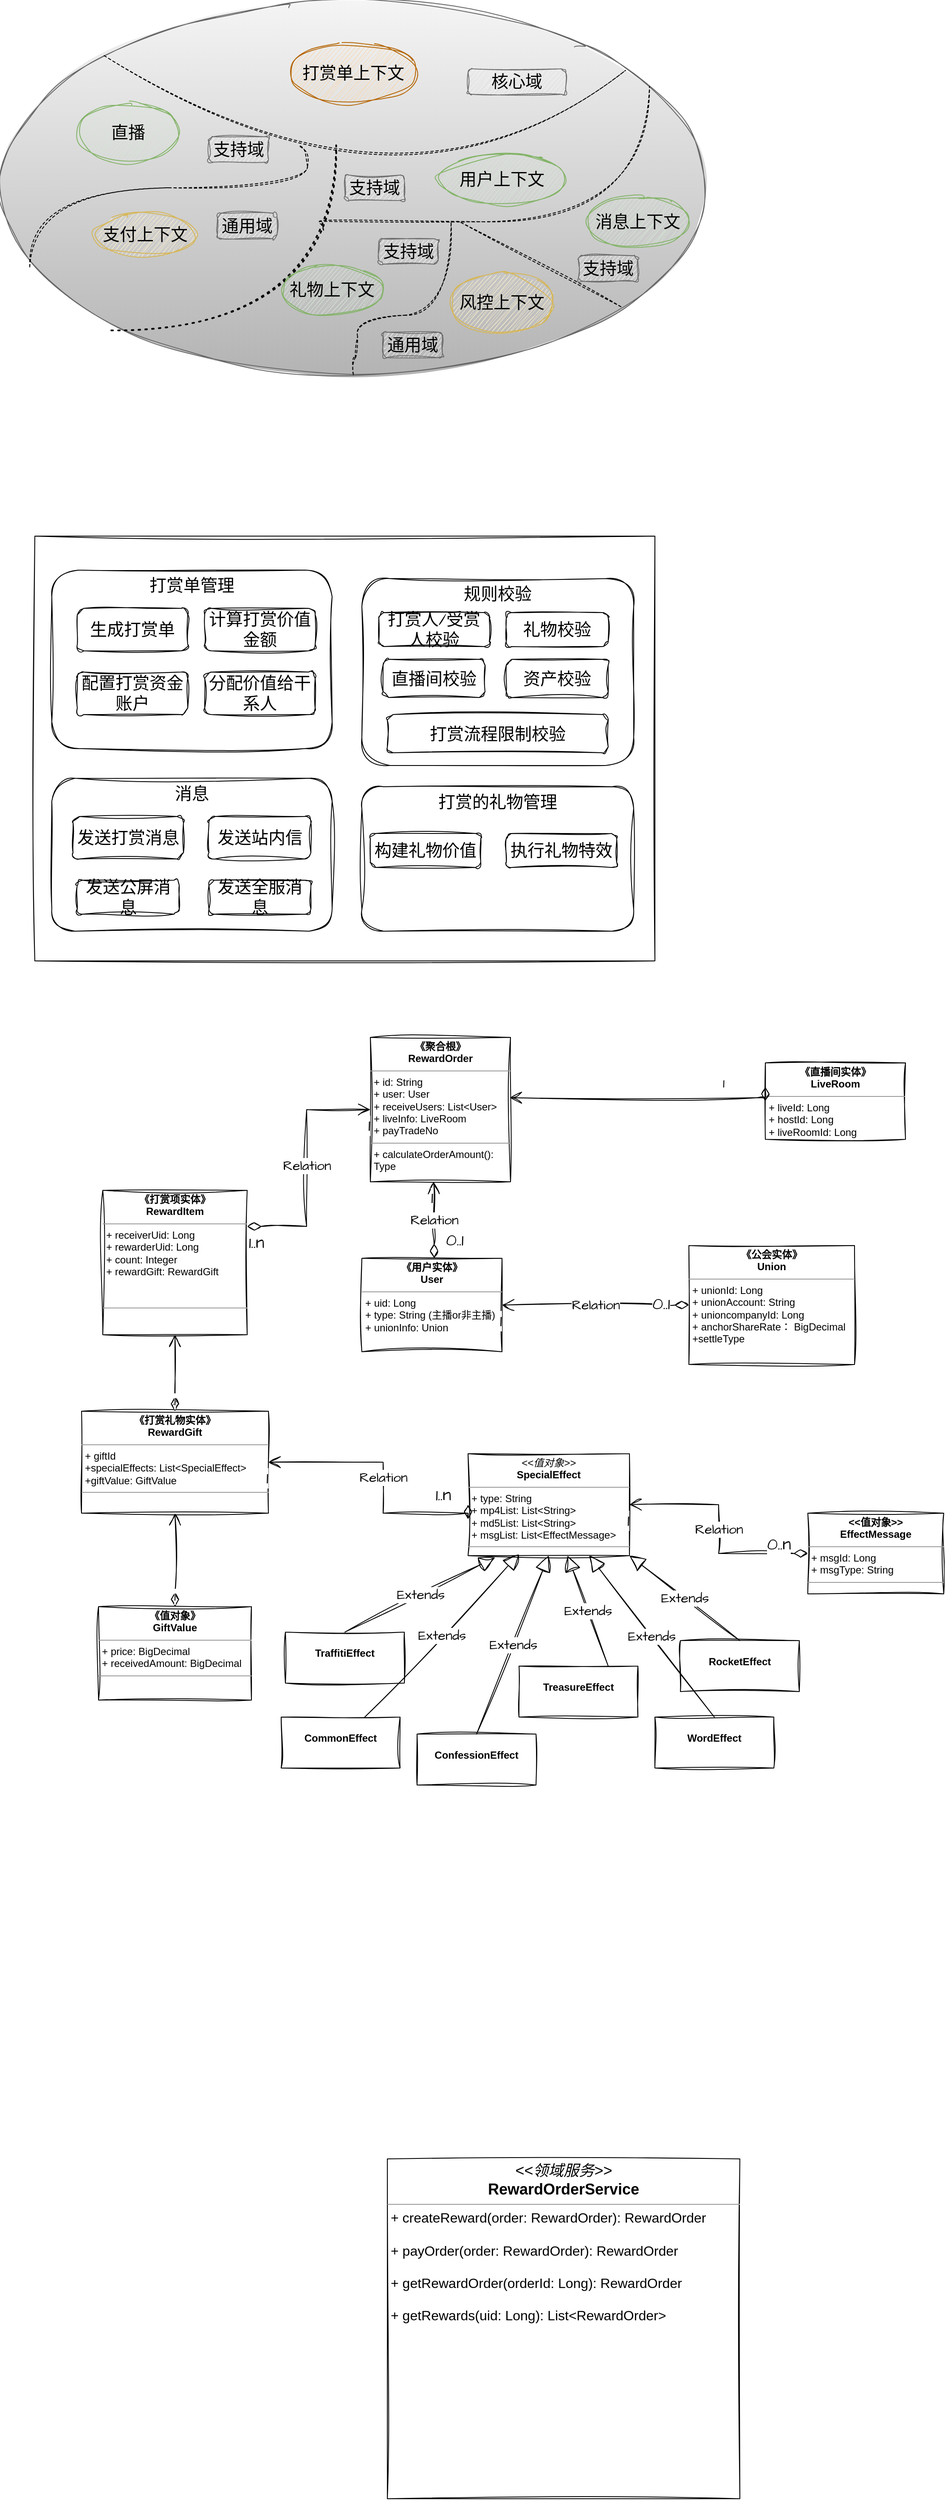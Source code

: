 <mxfile version="21.8.0" type="github">
  <diagram name="第 1 页" id="9ZdvMQ7VP3vkYu2ddhah">
    <mxGraphModel dx="2343" dy="910" grid="1" gridSize="10" guides="1" tooltips="1" connect="1" arrows="1" fold="1" page="1" pageScale="1" pageWidth="850" pageHeight="1100" math="0" shadow="0">
      <root>
        <mxCell id="0" />
        <mxCell id="1" parent="0" />
        <mxCell id="6iuzxFg5Ye--7esHgjVi-6" value="" style="ellipse;whiteSpace=wrap;html=1;sketch=1;hachureGap=4;jiggle=2;curveFitting=1;fontFamily=Architects Daughter;fontSource=https%3A%2F%2Ffonts.googleapis.com%2Fcss%3Ffamily%3DArchitects%2BDaughter;fontSize=20;shadow=0;fillColor=#f5f5f5;gradientColor=#b3b3b3;strokeColor=#666666;" parent="1" vertex="1">
          <mxGeometry x="60" y="330" width="830" height="440" as="geometry" />
        </mxCell>
        <mxCell id="6iuzxFg5Ye--7esHgjVi-8" value="" style="endArrow=none;dashed=1;html=1;rounded=0;sketch=1;hachureGap=4;jiggle=2;curveFitting=1;fontFamily=Architects Daughter;fontSource=https%3A%2F%2Ffonts.googleapis.com%2Fcss%3Ffamily%3DArchitects%2BDaughter;fontSize=16;entryX=0.886;entryY=0.186;entryDx=0;entryDy=0;exitX=0;exitY=0;exitDx=0;exitDy=0;edgeStyle=orthogonalEdgeStyle;curved=1;entryPerimeter=0;" parent="1" source="6iuzxFg5Ye--7esHgjVi-6" target="6iuzxFg5Ye--7esHgjVi-6" edge="1">
          <mxGeometry width="50" height="50" relative="1" as="geometry">
            <mxPoint x="349.996" y="443.73" as="sourcePoint" />
            <mxPoint x="757.39" y="420.0" as="targetPoint" />
            <Array as="points">
              <mxPoint x="530" y="618" />
            </Array>
          </mxGeometry>
        </mxCell>
        <mxCell id="6iuzxFg5Ye--7esHgjVi-10" value="打赏单上下文" style="ellipse;whiteSpace=wrap;html=1;sketch=1;hachureGap=4;jiggle=2;curveFitting=1;fontFamily=Architects Daughter;fontSource=https%3A%2F%2Ffonts.googleapis.com%2Fcss%3Ffamily%3DArchitects%2BDaughter;fontSize=20;fillColor=#fad7ac;strokeColor=#b46504;" parent="1" vertex="1">
          <mxGeometry x="400" y="380" width="150" height="70" as="geometry" />
        </mxCell>
        <mxCell id="6iuzxFg5Ye--7esHgjVi-12" value="支付上下文" style="ellipse;whiteSpace=wrap;html=1;sketch=1;hachureGap=4;jiggle=2;curveFitting=1;fontFamily=Architects Daughter;fontSource=https%3A%2F%2Ffonts.googleapis.com%2Fcss%3Ffamily%3DArchitects%2BDaughter;fontSize=20;fillColor=#fff2cc;gradientColor=none;strokeColor=#d6b656;" parent="1" vertex="1">
          <mxGeometry x="170" y="580" width="120" height="50" as="geometry" />
        </mxCell>
        <mxCell id="6iuzxFg5Ye--7esHgjVi-13" value="" style="endArrow=none;dashed=1;html=1;rounded=0;sketch=1;hachureGap=4;jiggle=2;curveFitting=1;fontFamily=Architects Daughter;fontSource=https%3A%2F%2Ffonts.googleapis.com%2Fcss%3Ffamily%3DArchitects%2BDaughter;fontSize=16;exitX=0.041;exitY=0.712;exitDx=0;exitDy=0;exitPerimeter=0;edgeStyle=orthogonalEdgeStyle;curved=1;" parent="1" source="6iuzxFg5Ye--7esHgjVi-6" edge="1">
          <mxGeometry width="50" height="50" relative="1" as="geometry">
            <mxPoint x="180" y="620" as="sourcePoint" />
            <mxPoint x="410" y="500" as="targetPoint" />
            <Array as="points">
              <mxPoint x="94" y="550" />
              <mxPoint x="421" y="550" />
            </Array>
          </mxGeometry>
        </mxCell>
        <mxCell id="6iuzxFg5Ye--7esHgjVi-14" value="直播" style="ellipse;whiteSpace=wrap;html=1;sketch=1;hachureGap=4;jiggle=2;curveFitting=1;fontFamily=Architects Daughter;fontSource=https%3A%2F%2Ffonts.googleapis.com%2Fcss%3Ffamily%3DArchitects%2BDaughter;fontSize=20;fillColor=#d5e8d4;gradientColor=none;strokeColor=#82b366;shadow=0;" parent="1" vertex="1">
          <mxGeometry x="150" y="450" width="120" height="70" as="geometry" />
        </mxCell>
        <mxCell id="6iuzxFg5Ye--7esHgjVi-15" value="" style="endArrow=none;dashed=1;html=1;dashPattern=1 3;strokeWidth=2;rounded=0;sketch=1;hachureGap=4;jiggle=2;curveFitting=1;fontFamily=Architects Daughter;fontSource=https%3A%2F%2Ffonts.googleapis.com%2Fcss%3Ffamily%3DArchitects%2BDaughter;fontSize=16;exitX=0.175;exitY=0.876;exitDx=0;exitDy=0;exitPerimeter=0;edgeStyle=orthogonalEdgeStyle;elbow=vertical;curved=1;" parent="1" edge="1">
          <mxGeometry width="50" height="50" relative="1" as="geometry">
            <mxPoint x="190" y="717.92" as="sourcePoint" />
            <mxPoint x="454.75" y="500" as="targetPoint" />
          </mxGeometry>
        </mxCell>
        <mxCell id="6iuzxFg5Ye--7esHgjVi-16" value="用户上下文" style="ellipse;whiteSpace=wrap;html=1;sketch=1;hachureGap=4;jiggle=2;curveFitting=1;fontFamily=Architects Daughter;fontSource=https%3A%2F%2Ffonts.googleapis.com%2Fcss%3Ffamily%3DArchitects%2BDaughter;fontSize=20;fillColor=#d5e8d4;gradientColor=none;strokeColor=#82b366;" parent="1" vertex="1">
          <mxGeometry x="575" y="510" width="150" height="60" as="geometry" />
        </mxCell>
        <mxCell id="6iuzxFg5Ye--7esHgjVi-17" value="礼物上下文" style="ellipse;whiteSpace=wrap;html=1;hachureGap=4;fontFamily=Architects Daughter;fontSource=https%3A%2F%2Ffonts.googleapis.com%2Fcss%3Ffamily%3DArchitects%2BDaughter;fontSize=20;fillColor=#d5e8d4;gradientColor=none;strokeColor=#82b366;shadow=0;sketch=1;curveFitting=1;jiggle=2;" parent="1" vertex="1">
          <mxGeometry x="390" y="640" width="120" height="60" as="geometry" />
        </mxCell>
        <mxCell id="6iuzxFg5Ye--7esHgjVi-18" value="消息上下文" style="ellipse;whiteSpace=wrap;html=1;sketch=1;hachureGap=4;jiggle=2;curveFitting=1;fontFamily=Architects Daughter;fontSource=https%3A%2F%2Ffonts.googleapis.com%2Fcss%3Ffamily%3DArchitects%2BDaughter;fontSize=20;fillColor=#d5e8d4;gradientColor=none;strokeColor=#82b366;" parent="1" vertex="1">
          <mxGeometry x="750" y="560" width="120" height="60" as="geometry" />
        </mxCell>
        <mxCell id="6iuzxFg5Ye--7esHgjVi-19" value="" style="endArrow=none;dashed=1;html=1;rounded=0;sketch=1;hachureGap=4;jiggle=2;curveFitting=1;fontFamily=Architects Daughter;fontSource=https%3A%2F%2Ffonts.googleapis.com%2Fcss%3Ffamily%3DArchitects%2BDaughter;fontSize=16;entryX=0.92;entryY=0.229;entryDx=0;entryDy=0;entryPerimeter=0;edgeStyle=orthogonalEdgeStyle;curved=1;" parent="1" target="6iuzxFg5Ye--7esHgjVi-6" edge="1">
          <mxGeometry width="50" height="50" relative="1" as="geometry">
            <mxPoint x="440" y="600" as="sourcePoint" />
            <mxPoint x="660" y="510" as="targetPoint" />
            <Array as="points">
              <mxPoint x="430" y="590" />
              <mxPoint x="749" y="590" />
            </Array>
          </mxGeometry>
        </mxCell>
        <mxCell id="6iuzxFg5Ye--7esHgjVi-21" value="" style="endArrow=none;dashed=1;html=1;rounded=0;sketch=1;hachureGap=4;jiggle=2;curveFitting=1;fontFamily=Architects Daughter;fontSource=https%3A%2F%2Ffonts.googleapis.com%2Fcss%3Ffamily%3DArchitects%2BDaughter;fontSize=16;exitX=0.5;exitY=1;exitDx=0;exitDy=0;edgeStyle=orthogonalEdgeStyle;curved=1;" parent="1" source="6iuzxFg5Ye--7esHgjVi-6" edge="1">
          <mxGeometry width="50" height="50" relative="1" as="geometry">
            <mxPoint x="520" y="750" as="sourcePoint" />
            <mxPoint x="590" y="590" as="targetPoint" />
            <Array as="points">
              <mxPoint x="475" y="750" />
              <mxPoint x="480" y="750" />
              <mxPoint x="480" y="700" />
              <mxPoint x="590" y="700" />
            </Array>
          </mxGeometry>
        </mxCell>
        <mxCell id="6iuzxFg5Ye--7esHgjVi-23" value="风控上下文" style="ellipse;whiteSpace=wrap;html=1;sketch=1;hachureGap=4;jiggle=2;curveFitting=1;fontFamily=Architects Daughter;fontSource=https%3A%2F%2Ffonts.googleapis.com%2Fcss%3Ffamily%3DArchitects%2BDaughter;fontSize=20;fillColor=#fff2cc;gradientColor=none;strokeColor=#d6b656;" parent="1" vertex="1">
          <mxGeometry x="590" y="650" width="120" height="70" as="geometry" />
        </mxCell>
        <mxCell id="6iuzxFg5Ye--7esHgjVi-24" value="核心域" style="text;html=1;strokeColor=#666666;fillColor=#f5f5f5;align=center;verticalAlign=middle;whiteSpace=wrap;rounded=1;fontSize=20;fontFamily=Architects Daughter;gradientColor=none;glass=0;sketch=1;curveFitting=1;jiggle=2;shadow=0;dashed=1;dashPattern=1 1;" parent="1" vertex="1">
          <mxGeometry x="610" y="410" width="115" height="30" as="geometry" />
        </mxCell>
        <mxCell id="6iuzxFg5Ye--7esHgjVi-25" value="支持域" style="text;html=1;strokeColor=#666666;fillColor=#f5f5f5;align=center;verticalAlign=middle;whiteSpace=wrap;rounded=1;fontSize=20;fontFamily=Architects Daughter;gradientColor=none;dashed=1;dashPattern=1 1;sketch=1;curveFitting=1;jiggle=2;" parent="1" vertex="1">
          <mxGeometry x="305" y="490" width="70" height="30" as="geometry" />
        </mxCell>
        <mxCell id="6iuzxFg5Ye--7esHgjVi-26" value="通用域" style="text;html=1;strokeColor=#666666;fillColor=#f5f5f5;align=center;verticalAlign=middle;whiteSpace=wrap;rounded=1;fontSize=20;fontFamily=Architects Daughter;gradientColor=none;dashed=1;dashPattern=1 1;sketch=1;curveFitting=1;jiggle=2;" parent="1" vertex="1">
          <mxGeometry x="315" y="580" width="70" height="30" as="geometry" />
        </mxCell>
        <mxCell id="6iuzxFg5Ye--7esHgjVi-27" value="支持域" style="text;html=1;strokeColor=#666666;fillColor=#f5f5f5;align=center;verticalAlign=middle;whiteSpace=wrap;rounded=1;fontSize=20;fontFamily=Architects Daughter;gradientColor=none;dashed=1;dashPattern=1 1;sketch=1;curveFitting=1;jiggle=2;" parent="1" vertex="1">
          <mxGeometry x="465" y="535" width="70" height="30" as="geometry" />
        </mxCell>
        <mxCell id="6iuzxFg5Ye--7esHgjVi-29" value="支持域" style="text;html=1;strokeColor=#666666;fillColor=#f5f5f5;align=center;verticalAlign=middle;whiteSpace=wrap;rounded=1;fontSize=20;fontFamily=Architects Daughter;gradientColor=none;sketch=1;curveFitting=1;jiggle=2;dashed=1;dashPattern=1 1;" parent="1" vertex="1">
          <mxGeometry x="505" y="610" width="70" height="30" as="geometry" />
        </mxCell>
        <mxCell id="6iuzxFg5Ye--7esHgjVi-30" value="通用域" style="text;html=1;strokeColor=#666666;fillColor=#f5f5f5;align=center;verticalAlign=middle;whiteSpace=wrap;rounded=1;fontSize=20;fontFamily=Architects Daughter;gradientColor=none;sketch=1;curveFitting=1;jiggle=2;dashed=1;dashPattern=1 1;" parent="1" vertex="1">
          <mxGeometry x="510" y="720" width="70" height="30" as="geometry" />
        </mxCell>
        <mxCell id="6iuzxFg5Ye--7esHgjVi-31" value="" style="endArrow=none;dashed=1;html=1;rounded=0;sketch=1;hachureGap=4;jiggle=2;curveFitting=1;fontFamily=Architects Daughter;fontSource=https%3A%2F%2Ffonts.googleapis.com%2Fcss%3Ffamily%3DArchitects%2BDaughter;fontSize=16;" parent="1" edge="1">
          <mxGeometry width="50" height="50" relative="1" as="geometry">
            <mxPoint x="790" y="690" as="sourcePoint" />
            <mxPoint x="600" y="590" as="targetPoint" />
          </mxGeometry>
        </mxCell>
        <mxCell id="6iuzxFg5Ye--7esHgjVi-32" value="支持域" style="text;html=1;strokeColor=#666666;fillColor=#f5f5f5;align=center;verticalAlign=middle;whiteSpace=wrap;rounded=1;fontSize=20;fontFamily=Architects Daughter;gradientColor=none;sketch=1;curveFitting=1;jiggle=2;dashed=1;dashPattern=1 1;" parent="1" vertex="1">
          <mxGeometry x="740" y="630" width="70" height="30" as="geometry" />
        </mxCell>
        <mxCell id="6iuzxFg5Ye--7esHgjVi-34" value="" style="rounded=0;whiteSpace=wrap;html=1;sketch=1;hachureGap=4;jiggle=2;curveFitting=1;fontFamily=Architects Daughter;fontSource=https%3A%2F%2Ffonts.googleapis.com%2Fcss%3Ffamily%3DArchitects%2BDaughter;fontSize=20;" parent="1" vertex="1">
          <mxGeometry x="100" y="960" width="730" height="500" as="geometry" />
        </mxCell>
        <mxCell id="6iuzxFg5Ye--7esHgjVi-35" value="打赏的礼物管理" style="rounded=1;whiteSpace=wrap;html=1;sketch=1;hachureGap=4;jiggle=2;curveFitting=1;fontFamily=Architects Daughter;fontSource=https%3A%2F%2Ffonts.googleapis.com%2Fcss%3Ffamily%3DArchitects%2BDaughter;fontSize=20;verticalAlign=top;" parent="1" vertex="1">
          <mxGeometry x="485" y="1255" width="320" height="170" as="geometry" />
        </mxCell>
        <mxCell id="6iuzxFg5Ye--7esHgjVi-36" value="规则校验" style="rounded=1;whiteSpace=wrap;html=1;sketch=1;hachureGap=4;jiggle=2;curveFitting=1;fontFamily=Architects Daughter;fontSource=https%3A%2F%2Ffonts.googleapis.com%2Fcss%3Ffamily%3DArchitects%2BDaughter;fontSize=20;verticalAlign=top;" parent="1" vertex="1">
          <mxGeometry x="485" y="1010" width="320" height="220" as="geometry" />
        </mxCell>
        <mxCell id="6iuzxFg5Ye--7esHgjVi-37" value="打赏人/受赏人校验" style="rounded=1;whiteSpace=wrap;html=1;sketch=1;hachureGap=4;jiggle=2;curveFitting=1;fontFamily=Architects Daughter;fontSource=https%3A%2F%2Ffonts.googleapis.com%2Fcss%3Ffamily%3DArchitects%2BDaughter;fontSize=20;" parent="1" vertex="1">
          <mxGeometry x="505" y="1050" width="130" height="40" as="geometry" />
        </mxCell>
        <mxCell id="6iuzxFg5Ye--7esHgjVi-38" value="礼物校验" style="rounded=1;whiteSpace=wrap;html=1;sketch=1;hachureGap=4;jiggle=2;curveFitting=1;fontFamily=Architects Daughter;fontSource=https%3A%2F%2Ffonts.googleapis.com%2Fcss%3Ffamily%3DArchitects%2BDaughter;fontSize=20;" parent="1" vertex="1">
          <mxGeometry x="655" y="1050" width="120" height="40" as="geometry" />
        </mxCell>
        <mxCell id="6iuzxFg5Ye--7esHgjVi-39" value="直播间校验" style="rounded=1;whiteSpace=wrap;html=1;sketch=1;hachureGap=4;jiggle=2;curveFitting=1;fontFamily=Architects Daughter;fontSource=https%3A%2F%2Ffonts.googleapis.com%2Fcss%3Ffamily%3DArchitects%2BDaughter;fontSize=20;" parent="1" vertex="1">
          <mxGeometry x="510" y="1105" width="120" height="45" as="geometry" />
        </mxCell>
        <mxCell id="6iuzxFg5Ye--7esHgjVi-40" value="资产校验" style="rounded=1;whiteSpace=wrap;html=1;sketch=1;hachureGap=4;jiggle=2;curveFitting=1;fontFamily=Architects Daughter;fontSource=https%3A%2F%2Ffonts.googleapis.com%2Fcss%3Ffamily%3DArchitects%2BDaughter;fontSize=20;" parent="1" vertex="1">
          <mxGeometry x="655" y="1105" width="120" height="45" as="geometry" />
        </mxCell>
        <mxCell id="6iuzxFg5Ye--7esHgjVi-41" value="打赏流程限制校验" style="rounded=1;whiteSpace=wrap;html=1;sketch=1;hachureGap=4;jiggle=2;curveFitting=1;fontFamily=Architects Daughter;fontSource=https%3A%2F%2Ffonts.googleapis.com%2Fcss%3Ffamily%3DArchitects%2BDaughter;fontSize=20;" parent="1" vertex="1">
          <mxGeometry x="515" y="1170" width="260" height="45" as="geometry" />
        </mxCell>
        <mxCell id="6iuzxFg5Ye--7esHgjVi-43" value="消息" style="rounded=1;whiteSpace=wrap;html=1;sketch=1;hachureGap=4;jiggle=2;curveFitting=1;fontFamily=Architects Daughter;fontSource=https%3A%2F%2Ffonts.googleapis.com%2Fcss%3Ffamily%3DArchitects%2BDaughter;fontSize=20;verticalAlign=top;" parent="1" vertex="1">
          <mxGeometry x="120" y="1245" width="330" height="180" as="geometry" />
        </mxCell>
        <mxCell id="6iuzxFg5Ye--7esHgjVi-44" value="构建礼物价值" style="rounded=1;whiteSpace=wrap;html=1;sketch=1;hachureGap=4;jiggle=2;curveFitting=1;fontFamily=Architects Daughter;fontSource=https%3A%2F%2Ffonts.googleapis.com%2Fcss%3Ffamily%3DArchitects%2BDaughter;fontSize=20;" parent="1" vertex="1">
          <mxGeometry x="495" y="1310" width="130" height="40" as="geometry" />
        </mxCell>
        <mxCell id="6iuzxFg5Ye--7esHgjVi-45" value="执行礼物特效" style="rounded=1;whiteSpace=wrap;html=1;sketch=1;hachureGap=4;jiggle=2;curveFitting=1;fontFamily=Architects Daughter;fontSource=https%3A%2F%2Ffonts.googleapis.com%2Fcss%3Ffamily%3DArchitects%2BDaughter;fontSize=20;" parent="1" vertex="1">
          <mxGeometry x="655" y="1310" width="130" height="40" as="geometry" />
        </mxCell>
        <mxCell id="6iuzxFg5Ye--7esHgjVi-47" value="发送打赏消息" style="rounded=1;whiteSpace=wrap;html=1;sketch=1;hachureGap=4;jiggle=2;curveFitting=1;fontFamily=Architects Daughter;fontSource=https%3A%2F%2Ffonts.googleapis.com%2Fcss%3Ffamily%3DArchitects%2BDaughter;fontSize=20;" parent="1" vertex="1">
          <mxGeometry x="145" y="1290" width="130" height="50" as="geometry" />
        </mxCell>
        <mxCell id="6iuzxFg5Ye--7esHgjVi-49" value="发送站内信" style="rounded=1;whiteSpace=wrap;html=1;sketch=1;hachureGap=4;jiggle=2;curveFitting=1;fontFamily=Architects Daughter;fontSource=https%3A%2F%2Ffonts.googleapis.com%2Fcss%3Ffamily%3DArchitects%2BDaughter;fontSize=20;" parent="1" vertex="1">
          <mxGeometry x="305" y="1290" width="120" height="50" as="geometry" />
        </mxCell>
        <mxCell id="6iuzxFg5Ye--7esHgjVi-50" value="发送公屏消息" style="rounded=1;whiteSpace=wrap;html=1;sketch=1;hachureGap=4;jiggle=2;curveFitting=1;fontFamily=Architects Daughter;fontSource=https%3A%2F%2Ffonts.googleapis.com%2Fcss%3Ffamily%3DArchitects%2BDaughter;fontSize=20;" parent="1" vertex="1">
          <mxGeometry x="150" y="1365" width="120" height="40" as="geometry" />
        </mxCell>
        <mxCell id="6iuzxFg5Ye--7esHgjVi-51" value="发送全服消息" style="rounded=1;whiteSpace=wrap;html=1;sketch=1;hachureGap=4;jiggle=2;curveFitting=1;fontFamily=Architects Daughter;fontSource=https%3A%2F%2Ffonts.googleapis.com%2Fcss%3Ffamily%3DArchitects%2BDaughter;fontSize=20;" parent="1" vertex="1">
          <mxGeometry x="305" y="1365" width="120" height="40" as="geometry" />
        </mxCell>
        <mxCell id="6iuzxFg5Ye--7esHgjVi-54" value="打赏单管理" style="rounded=1;whiteSpace=wrap;html=1;sketch=1;hachureGap=4;jiggle=2;curveFitting=1;fontFamily=Architects Daughter;fontSource=https%3A%2F%2Ffonts.googleapis.com%2Fcss%3Ffamily%3DArchitects%2BDaughter;fontSize=20;verticalAlign=top;" parent="1" vertex="1">
          <mxGeometry x="120" y="1000" width="330" height="210" as="geometry" />
        </mxCell>
        <mxCell id="6iuzxFg5Ye--7esHgjVi-55" value="生成打赏单" style="rounded=1;whiteSpace=wrap;html=1;sketch=1;hachureGap=4;jiggle=2;curveFitting=1;fontFamily=Architects Daughter;fontSource=https%3A%2F%2Ffonts.googleapis.com%2Fcss%3Ffamily%3DArchitects%2BDaughter;fontSize=20;" parent="1" vertex="1">
          <mxGeometry x="150" y="1045" width="130" height="50" as="geometry" />
        </mxCell>
        <mxCell id="6iuzxFg5Ye--7esHgjVi-56" value="计算打赏价值金额" style="rounded=1;whiteSpace=wrap;html=1;sketch=1;hachureGap=4;jiggle=2;curveFitting=1;fontFamily=Architects Daughter;fontSource=https%3A%2F%2Ffonts.googleapis.com%2Fcss%3Ffamily%3DArchitects%2BDaughter;fontSize=20;" parent="1" vertex="1">
          <mxGeometry x="300" y="1045" width="130" height="50" as="geometry" />
        </mxCell>
        <mxCell id="6iuzxFg5Ye--7esHgjVi-57" value="配置打赏资金账户" style="rounded=1;whiteSpace=wrap;html=1;sketch=1;hachureGap=4;jiggle=2;curveFitting=1;fontFamily=Architects Daughter;fontSource=https%3A%2F%2Ffonts.googleapis.com%2Fcss%3Ffamily%3DArchitects%2BDaughter;fontSize=20;" parent="1" vertex="1">
          <mxGeometry x="150" y="1120" width="130" height="50" as="geometry" />
        </mxCell>
        <mxCell id="6iuzxFg5Ye--7esHgjVi-58" value="分配价值给干系人" style="rounded=1;whiteSpace=wrap;html=1;sketch=1;hachureGap=4;jiggle=2;curveFitting=1;fontFamily=Architects Daughter;fontSource=https%3A%2F%2Ffonts.googleapis.com%2Fcss%3Ffamily%3DArchitects%2BDaughter;fontSize=20;" parent="1" vertex="1">
          <mxGeometry x="300" y="1120" width="130" height="50" as="geometry" />
        </mxCell>
        <mxCell id="6iuzxFg5Ye--7esHgjVi-69" value="&lt;p style=&quot;margin:0px;margin-top:4px;text-align:center;&quot;&gt;&lt;b&gt;《聚合根》&lt;br&gt;RewardOrder&lt;/b&gt;&lt;/p&gt;&lt;hr size=&quot;1&quot;&gt;&lt;p style=&quot;margin:0px;margin-left:4px;&quot;&gt;+ id: String&lt;br&gt;+ user: User&lt;br&gt;+ receiveUsers: List&amp;lt;User&amp;gt;&lt;br&gt;+ liveInfo: LiveRoom&lt;br&gt;+ payTradeNo&lt;/p&gt;&lt;hr size=&quot;1&quot;&gt;&lt;p style=&quot;margin:0px;margin-left:4px;&quot;&gt;+ calculateOrderAmount(): Type&lt;/p&gt;" style="verticalAlign=top;align=left;overflow=fill;fontSize=12;fontFamily=Helvetica;html=1;whiteSpace=wrap;sketch=1;hachureGap=4;jiggle=2;curveFitting=1;fontSource=https%3A%2F%2Ffonts.googleapis.com%2Fcss%3Ffamily%3DArchitects%2BDaughter;" parent="1" vertex="1">
          <mxGeometry x="495" y="1550" width="165" height="170" as="geometry" />
        </mxCell>
        <mxCell id="6iuzxFg5Ye--7esHgjVi-70" value="&lt;p style=&quot;margin:0px;margin-top:4px;text-align:center;&quot;&gt;&lt;b&gt;《打赏项实体》&lt;br&gt;RewardItem&lt;/b&gt;&lt;/p&gt;&lt;hr size=&quot;1&quot;&gt;&lt;p style=&quot;margin:0px;margin-left:4px;&quot;&gt;+ receiverUid: Long&lt;/p&gt;&lt;p style=&quot;margin:0px;margin-left:4px;&quot;&gt;+&amp;nbsp;rewarderUid: Long&lt;/p&gt;&lt;p style=&quot;margin:0px;margin-left:4px;&quot;&gt;+ count: Integer&lt;/p&gt;&lt;p style=&quot;margin:0px;margin-left:4px;&quot;&gt;+ rewardGift: RewardGift&lt;/p&gt;&lt;p style=&quot;margin:0px;margin-left:4px;&quot;&gt;&lt;br&gt;&lt;/p&gt;&lt;p style=&quot;margin:0px;margin-left:4px;&quot;&gt;&lt;br&gt;&lt;/p&gt;&lt;hr size=&quot;1&quot;&gt;&lt;p style=&quot;margin:0px;margin-left:4px;&quot;&gt;&lt;br&gt;&lt;/p&gt;" style="verticalAlign=top;align=left;overflow=fill;fontSize=12;fontFamily=Helvetica;html=1;whiteSpace=wrap;sketch=1;hachureGap=4;jiggle=2;curveFitting=1;fontSource=https%3A%2F%2Ffonts.googleapis.com%2Fcss%3Ffamily%3DArchitects%2BDaughter;" parent="1" vertex="1">
          <mxGeometry x="180" y="1730" width="170" height="170" as="geometry" />
        </mxCell>
        <mxCell id="6iuzxFg5Ye--7esHgjVi-74" value="Relation" style="endArrow=open;html=1;endSize=12;startArrow=diamondThin;startSize=14;startFill=0;edgeStyle=orthogonalEdgeStyle;rounded=0;sketch=1;hachureGap=4;jiggle=2;curveFitting=1;fontFamily=Architects Daughter;fontSource=https%3A%2F%2Ffonts.googleapis.com%2Fcss%3Ffamily%3DArchitects%2BDaughter;fontSize=16;exitX=1;exitY=0.25;exitDx=0;exitDy=0;" parent="1" source="6iuzxFg5Ye--7esHgjVi-70" edge="1">
          <mxGeometry relative="1" as="geometry">
            <mxPoint x="410" y="1764.5" as="sourcePoint" />
            <mxPoint x="495" y="1635" as="targetPoint" />
            <Array as="points">
              <mxPoint x="420" y="1773" />
              <mxPoint x="420" y="1635" />
            </Array>
          </mxGeometry>
        </mxCell>
        <mxCell id="6iuzxFg5Ye--7esHgjVi-75" value="1..n" style="edgeLabel;resizable=0;html=1;align=left;verticalAlign=top;sketch=1;hachureGap=4;jiggle=2;curveFitting=1;fontFamily=Architects Daughter;fontSource=https%3A%2F%2Ffonts.googleapis.com%2Fcss%3Ffamily%3DArchitects%2BDaughter;fontSize=20;" parent="6iuzxFg5Ye--7esHgjVi-74" connectable="0" vertex="1">
          <mxGeometry x="-1" relative="1" as="geometry" />
        </mxCell>
        <mxCell id="6iuzxFg5Ye--7esHgjVi-76" value="1" style="edgeLabel;resizable=0;html=1;align=right;verticalAlign=top;sketch=1;hachureGap=4;jiggle=2;curveFitting=1;fontFamily=Architects Daughter;fontSource=https%3A%2F%2Ffonts.googleapis.com%2Fcss%3Ffamily%3DArchitects%2BDaughter;fontSize=20;" parent="6iuzxFg5Ye--7esHgjVi-74" connectable="0" vertex="1">
          <mxGeometry x="1" relative="1" as="geometry" />
        </mxCell>
        <mxCell id="D9V0zbqLB6DABYj4kwtS-48" value="&lt;p style=&quot;margin:0px;margin-top:4px;text-align:center;&quot;&gt;&lt;b&gt;《用户实体》&lt;br&gt;User&lt;/b&gt;&lt;/p&gt;&lt;hr size=&quot;1&quot;&gt;&lt;p style=&quot;margin:0px;margin-left:4px;&quot;&gt;+ uid: Long&lt;br&gt;+ type: String (主播or非主播)&lt;br&gt;+ unionInfo: Union&lt;br&gt;&lt;/p&gt;&lt;p style=&quot;margin:0px;margin-left:4px;&quot;&gt;&lt;br&gt;&lt;/p&gt;" style="verticalAlign=top;align=left;overflow=fill;fontSize=12;fontFamily=Helvetica;html=1;whiteSpace=wrap;sketch=1;hachureGap=4;jiggle=2;curveFitting=1;fontSource=https%3A%2F%2Ffonts.googleapis.com%2Fcss%3Ffamily%3DArchitects%2BDaughter;" vertex="1" parent="1">
          <mxGeometry x="485" y="1810" width="165" height="110" as="geometry" />
        </mxCell>
        <mxCell id="D9V0zbqLB6DABYj4kwtS-53" value="&lt;p style=&quot;margin:0px;margin-top:4px;text-align:center;&quot;&gt;&lt;b&gt;《公会实体》&lt;br&gt;Union&lt;/b&gt;&lt;/p&gt;&lt;hr size=&quot;1&quot;&gt;&lt;p style=&quot;margin:0px;margin-left:4px;&quot;&gt;+ unionId: Long&lt;br&gt;+ unionAccount: String&lt;br&gt;+ unioncompanyId: Long&lt;br&gt;+ anchorShareRate：&amp;nbsp;BigDecimal&lt;br&gt;+settleType&lt;/p&gt;&lt;p style=&quot;margin:0px;margin-left:4px;&quot;&gt;&lt;br&gt;&lt;/p&gt;" style="verticalAlign=top;align=left;overflow=fill;fontSize=12;fontFamily=Helvetica;html=1;whiteSpace=wrap;sketch=1;hachureGap=4;jiggle=2;curveFitting=1;fontSource=https%3A%2F%2Ffonts.googleapis.com%2Fcss%3Ffamily%3DArchitects%2BDaughter;" vertex="1" parent="1">
          <mxGeometry x="870" y="1795" width="195" height="140" as="geometry" />
        </mxCell>
        <mxCell id="D9V0zbqLB6DABYj4kwtS-54" value="&lt;p style=&quot;margin:0px;margin-top:4px;text-align:center;&quot;&gt;&lt;b&gt;《直播间实体》&lt;br&gt;LiveRoom&lt;/b&gt;&lt;/p&gt;&lt;hr size=&quot;1&quot;&gt;&lt;p style=&quot;margin:0px;margin-left:4px;&quot;&gt;+ liveId: Long&lt;br&gt;+ hostId: Long&lt;br&gt;+ liveRoomId: Long&lt;/p&gt;&lt;p style=&quot;margin:0px;margin-left:4px;&quot;&gt;&lt;br&gt;&lt;/p&gt;" style="verticalAlign=top;align=left;overflow=fill;fontSize=12;fontFamily=Helvetica;html=1;whiteSpace=wrap;sketch=1;hachureGap=4;jiggle=2;curveFitting=1;fontSource=https%3A%2F%2Ffonts.googleapis.com%2Fcss%3Ffamily%3DArchitects%2BDaughter;" vertex="1" parent="1">
          <mxGeometry x="960" y="1580" width="165" height="90" as="geometry" />
        </mxCell>
        <mxCell id="D9V0zbqLB6DABYj4kwtS-55" value="Relation" style="endArrow=open;html=1;endSize=12;startArrow=diamondThin;startSize=14;startFill=0;edgeStyle=orthogonalEdgeStyle;rounded=0;sketch=1;hachureGap=4;jiggle=2;curveFitting=1;fontFamily=Architects Daughter;fontSource=https%3A%2F%2Ffonts.googleapis.com%2Fcss%3Ffamily%3DArchitects%2BDaughter;fontSize=16;entryX=1;entryY=0.5;entryDx=0;entryDy=0;exitX=0;exitY=0.5;exitDx=0;exitDy=0;" edge="1" parent="1" source="D9V0zbqLB6DABYj4kwtS-53" target="D9V0zbqLB6DABYj4kwtS-48">
          <mxGeometry relative="1" as="geometry">
            <mxPoint x="550" y="2190" as="sourcePoint" />
            <mxPoint x="570" y="1920" as="targetPoint" />
            <Array as="points">
              <mxPoint x="845" y="1865" />
            </Array>
          </mxGeometry>
        </mxCell>
        <mxCell id="D9V0zbqLB6DABYj4kwtS-56" value="0..1" style="edgeLabel;resizable=0;html=1;align=left;verticalAlign=top;sketch=1;hachureGap=4;jiggle=2;curveFitting=1;fontFamily=Architects Daughter;fontSource=https%3A%2F%2Ffonts.googleapis.com%2Fcss%3Ffamily%3DArchitects%2BDaughter;fontSize=20;" connectable="0" vertex="1" parent="D9V0zbqLB6DABYj4kwtS-55">
          <mxGeometry x="-1" relative="1" as="geometry">
            <mxPoint x="-45" y="-20" as="offset" />
          </mxGeometry>
        </mxCell>
        <mxCell id="D9V0zbqLB6DABYj4kwtS-57" value="1" style="edgeLabel;resizable=0;html=1;align=right;verticalAlign=top;sketch=1;hachureGap=4;jiggle=2;curveFitting=1;fontFamily=Architects Daughter;fontSource=https%3A%2F%2Ffonts.googleapis.com%2Fcss%3Ffamily%3DArchitects%2BDaughter;fontSize=20;" connectable="0" vertex="1" parent="D9V0zbqLB6DABYj4kwtS-55">
          <mxGeometry x="1" relative="1" as="geometry" />
        </mxCell>
        <mxCell id="D9V0zbqLB6DABYj4kwtS-61" value="1" style="endArrow=open;html=1;endSize=12;startArrow=diamondThin;startSize=14;startFill=0;edgeStyle=orthogonalEdgeStyle;align=left;verticalAlign=bottom;rounded=0;sketch=1;hachureGap=4;jiggle=2;curveFitting=1;fontFamily=Architects Daughter;fontSource=https%3A%2F%2Ffonts.googleapis.com%2Fcss%3Ffamily%3DArchitects%2BDaughter;fontSize=16;entryX=0.994;entryY=0.418;entryDx=0;entryDy=0;entryPerimeter=0;exitX=0;exitY=0.5;exitDx=0;exitDy=0;" edge="1" parent="1" source="D9V0zbqLB6DABYj4kwtS-54" target="6iuzxFg5Ye--7esHgjVi-69">
          <mxGeometry x="-0.63" y="-5" relative="1" as="geometry">
            <mxPoint x="980" y="1750" as="sourcePoint" />
            <mxPoint x="890" y="1760" as="targetPoint" />
            <Array as="points">
              <mxPoint x="950" y="1621" />
              <mxPoint x="790" y="1621" />
              <mxPoint x="659" y="1620" />
            </Array>
            <mxPoint as="offset" />
          </mxGeometry>
        </mxCell>
        <mxCell id="D9V0zbqLB6DABYj4kwtS-64" value="Relation" style="endArrow=open;html=1;endSize=12;startArrow=diamondThin;startSize=14;startFill=0;edgeStyle=orthogonalEdgeStyle;rounded=0;sketch=1;hachureGap=4;jiggle=2;curveFitting=1;fontFamily=Architects Daughter;fontSource=https%3A%2F%2Ffonts.googleapis.com%2Fcss%3Ffamily%3DArchitects%2BDaughter;fontSize=16;entryX=0.5;entryY=1;entryDx=0;entryDy=0;" edge="1" parent="1">
          <mxGeometry relative="1" as="geometry">
            <mxPoint x="570" y="1810" as="sourcePoint" />
            <mxPoint x="569.5" y="1720" as="targetPoint" />
            <Array as="points">
              <mxPoint x="569.5" y="1766" />
            </Array>
          </mxGeometry>
        </mxCell>
        <mxCell id="D9V0zbqLB6DABYj4kwtS-65" value="0..1" style="edgeLabel;resizable=0;html=1;align=left;verticalAlign=top;sketch=1;hachureGap=4;jiggle=2;curveFitting=1;fontFamily=Architects Daughter;fontSource=https%3A%2F%2Ffonts.googleapis.com%2Fcss%3Ffamily%3DArchitects%2BDaughter;fontSize=20;" connectable="0" vertex="1" parent="D9V0zbqLB6DABYj4kwtS-64">
          <mxGeometry x="-1" relative="1" as="geometry">
            <mxPoint x="12" y="-40" as="offset" />
          </mxGeometry>
        </mxCell>
        <mxCell id="D9V0zbqLB6DABYj4kwtS-66" value="1" style="edgeLabel;resizable=0;html=1;align=right;verticalAlign=top;sketch=1;hachureGap=4;jiggle=2;curveFitting=1;fontFamily=Architects Daughter;fontSource=https%3A%2F%2Ffonts.googleapis.com%2Fcss%3Ffamily%3DArchitects%2BDaughter;fontSize=20;" connectable="0" vertex="1" parent="D9V0zbqLB6DABYj4kwtS-64">
          <mxGeometry x="1" relative="1" as="geometry" />
        </mxCell>
        <mxCell id="D9V0zbqLB6DABYj4kwtS-68" value="&lt;p style=&quot;margin:0px;margin-top:4px;text-align:center;&quot;&gt;&lt;b&gt;《打赏礼物实体》&lt;br&gt;RewardGift&lt;/b&gt;&lt;/p&gt;&lt;hr size=&quot;1&quot;&gt;&lt;p style=&quot;margin:0px;margin-left:4px;&quot;&gt;+ giftId&lt;br&gt;+specialEffects: List&amp;lt;SpecialEffect&amp;gt;&lt;br&gt;+giftValue: GiftValue&lt;/p&gt;&lt;hr size=&quot;1&quot;&gt;&lt;p style=&quot;margin:0px;margin-left:4px;&quot;&gt;&lt;br&gt;&lt;/p&gt;" style="verticalAlign=top;align=left;overflow=fill;fontSize=12;fontFamily=Helvetica;html=1;whiteSpace=wrap;sketch=1;hachureGap=4;jiggle=2;curveFitting=1;fontSource=https%3A%2F%2Ffonts.googleapis.com%2Fcss%3Ffamily%3DArchitects%2BDaughter;" vertex="1" parent="1">
          <mxGeometry x="155" y="1990" width="220" height="120" as="geometry" />
        </mxCell>
        <mxCell id="D9V0zbqLB6DABYj4kwtS-69" value="&lt;p style=&quot;margin:0px;margin-top:4px;text-align:center;&quot;&gt;&lt;i&gt;&amp;lt;&amp;lt;值对象&amp;gt;&amp;gt;&lt;/i&gt;&lt;br&gt;&lt;b&gt;SpecialEffect&lt;/b&gt;&lt;/p&gt;&lt;hr size=&quot;1&quot;&gt;&lt;p style=&quot;margin:0px;margin-left:4px;&quot;&gt;+ type: String&lt;br&gt;+&amp;nbsp;mp4List&lt;span style=&quot;background-color: initial;&quot;&gt;: List&amp;lt;String&amp;gt;&lt;/span&gt;&lt;/p&gt;&lt;p style=&quot;margin:0px;margin-left:4px;&quot;&gt;+&amp;nbsp;md5List: List&amp;lt;String&amp;gt;&lt;br&gt;+ msgList: List&amp;lt;EffectMessage&amp;gt;&lt;/p&gt;&lt;hr size=&quot;1&quot;&gt;&lt;p style=&quot;margin:0px;margin-left:4px;&quot;&gt;&lt;br&gt;&lt;/p&gt;" style="verticalAlign=top;align=left;overflow=fill;fontSize=12;fontFamily=Helvetica;html=1;whiteSpace=wrap;sketch=1;hachureGap=4;jiggle=2;curveFitting=1;fontSource=https%3A%2F%2Ffonts.googleapis.com%2Fcss%3Ffamily%3DArchitects%2BDaughter;" vertex="1" parent="1">
          <mxGeometry x="610" y="2040" width="190" height="120" as="geometry" />
        </mxCell>
        <mxCell id="D9V0zbqLB6DABYj4kwtS-70" value="&lt;p style=&quot;margin:0px;margin-top:4px;text-align:center;&quot;&gt;&lt;b&gt;《值对象》&lt;br&gt;GiftValue&lt;/b&gt;&lt;/p&gt;&lt;hr size=&quot;1&quot;&gt;&lt;p style=&quot;margin:0px;margin-left:4px;&quot;&gt;+ price: BigDecimal&lt;/p&gt;&lt;p style=&quot;margin:0px;margin-left:4px;&quot;&gt;+ receivedAmount: BigDecimal&lt;/p&gt;&lt;hr size=&quot;1&quot;&gt;&lt;p style=&quot;margin:0px;margin-left:4px;&quot;&gt;&lt;br&gt;&lt;/p&gt;" style="verticalAlign=top;align=left;overflow=fill;fontSize=12;fontFamily=Helvetica;html=1;whiteSpace=wrap;sketch=1;hachureGap=4;jiggle=2;curveFitting=1;fontSource=https%3A%2F%2Ffonts.googleapis.com%2Fcss%3Ffamily%3DArchitects%2BDaughter;" vertex="1" parent="1">
          <mxGeometry x="175" y="2220" width="180" height="110" as="geometry" />
        </mxCell>
        <mxCell id="D9V0zbqLB6DABYj4kwtS-71" value="1" style="endArrow=open;html=1;endSize=12;startArrow=diamondThin;startSize=14;startFill=0;edgeStyle=orthogonalEdgeStyle;align=left;verticalAlign=bottom;rounded=0;sketch=1;hachureGap=4;jiggle=2;curveFitting=1;fontFamily=Architects Daughter;fontSource=https%3A%2F%2Ffonts.googleapis.com%2Fcss%3Ffamily%3DArchitects%2BDaughter;fontSize=16;exitX=0.5;exitY=0;exitDx=0;exitDy=0;entryX=0.5;entryY=1;entryDx=0;entryDy=0;" edge="1" parent="1" source="D9V0zbqLB6DABYj4kwtS-70" target="D9V0zbqLB6DABYj4kwtS-68">
          <mxGeometry x="-1" y="3" relative="1" as="geometry">
            <mxPoint x="275" y="2360" as="sourcePoint" />
            <mxPoint x="435" y="2360" as="targetPoint" />
          </mxGeometry>
        </mxCell>
        <mxCell id="D9V0zbqLB6DABYj4kwtS-72" value="Relation" style="endArrow=open;html=1;endSize=12;startArrow=diamondThin;startSize=14;startFill=0;edgeStyle=orthogonalEdgeStyle;rounded=0;sketch=1;hachureGap=4;jiggle=2;curveFitting=1;fontFamily=Architects Daughter;fontSource=https%3A%2F%2Ffonts.googleapis.com%2Fcss%3Ffamily%3DArchitects%2BDaughter;fontSize=16;entryX=1;entryY=0.5;entryDx=0;entryDy=0;exitX=0;exitY=0.5;exitDx=0;exitDy=0;" edge="1" parent="1" source="D9V0zbqLB6DABYj4kwtS-69" target="D9V0zbqLB6DABYj4kwtS-68">
          <mxGeometry relative="1" as="geometry">
            <mxPoint x="550" y="2110" as="sourcePoint" />
            <mxPoint x="655" y="2650" as="targetPoint" />
            <Array as="points">
              <mxPoint x="610" y="2110" />
              <mxPoint x="510" y="2110" />
              <mxPoint x="510" y="2050" />
            </Array>
          </mxGeometry>
        </mxCell>
        <mxCell id="D9V0zbqLB6DABYj4kwtS-73" value="1..n" style="edgeLabel;resizable=0;html=1;align=left;verticalAlign=top;sketch=1;hachureGap=4;jiggle=2;curveFitting=1;fontFamily=Architects Daughter;fontSource=https%3A%2F%2Ffonts.googleapis.com%2Fcss%3Ffamily%3DArchitects%2BDaughter;fontSize=20;" connectable="0" vertex="1" parent="D9V0zbqLB6DABYj4kwtS-72">
          <mxGeometry x="-1" relative="1" as="geometry">
            <mxPoint x="-40" y="-30" as="offset" />
          </mxGeometry>
        </mxCell>
        <mxCell id="D9V0zbqLB6DABYj4kwtS-74" value="1" style="edgeLabel;resizable=0;html=1;align=right;verticalAlign=top;sketch=1;hachureGap=4;jiggle=2;curveFitting=1;fontFamily=Architects Daughter;fontSource=https%3A%2F%2Ffonts.googleapis.com%2Fcss%3Ffamily%3DArchitects%2BDaughter;fontSize=20;" connectable="0" vertex="1" parent="D9V0zbqLB6DABYj4kwtS-72">
          <mxGeometry x="1" relative="1" as="geometry" />
        </mxCell>
        <mxCell id="D9V0zbqLB6DABYj4kwtS-76" value="Extends" style="endArrow=block;endSize=16;endFill=0;html=1;rounded=0;sketch=1;hachureGap=4;jiggle=2;curveFitting=1;fontFamily=Architects Daughter;fontSource=https%3A%2F%2Ffonts.googleapis.com%2Fcss%3Ffamily%3DArchitects%2BDaughter;fontSize=16;entryX=0.168;entryY=1.017;entryDx=0;entryDy=0;entryPerimeter=0;exitX=0.5;exitY=0;exitDx=0;exitDy=0;" edge="1" parent="1" source="D9V0zbqLB6DABYj4kwtS-82" target="D9V0zbqLB6DABYj4kwtS-69">
          <mxGeometry width="160" relative="1" as="geometry">
            <mxPoint x="577.762" y="2620" as="sourcePoint" />
            <mxPoint x="850" y="2580" as="targetPoint" />
          </mxGeometry>
        </mxCell>
        <mxCell id="D9V0zbqLB6DABYj4kwtS-77" value="&lt;p style=&quot;margin:0px;margin-top:4px;text-align:center;&quot;&gt;&lt;b&gt;&amp;lt;&amp;lt;值对象&amp;gt;&amp;gt;&lt;br&gt;EffectMessage&lt;/b&gt;&lt;/p&gt;&lt;hr size=&quot;1&quot;&gt;&lt;p style=&quot;margin:0px;margin-left:4px;&quot;&gt;+ msgId: Long&lt;br&gt;+ msgType: String&lt;/p&gt;&lt;hr size=&quot;1&quot;&gt;&lt;p style=&quot;margin:0px;margin-left:4px;&quot;&gt;&lt;br&gt;&lt;/p&gt;" style="verticalAlign=top;align=left;overflow=fill;fontSize=12;fontFamily=Helvetica;html=1;whiteSpace=wrap;sketch=1;hachureGap=4;jiggle=2;curveFitting=1;fontSource=https%3A%2F%2Ffonts.googleapis.com%2Fcss%3Ffamily%3DArchitects%2BDaughter;" vertex="1" parent="1">
          <mxGeometry x="1010" y="2110" width="160" height="95" as="geometry" />
        </mxCell>
        <mxCell id="D9V0zbqLB6DABYj4kwtS-78" value="Relation" style="endArrow=open;html=1;endSize=12;startArrow=diamondThin;startSize=14;startFill=0;edgeStyle=orthogonalEdgeStyle;rounded=0;sketch=1;hachureGap=4;jiggle=2;curveFitting=1;fontFamily=Architects Daughter;fontSource=https%3A%2F%2Ffonts.googleapis.com%2Fcss%3Ffamily%3DArchitects%2BDaughter;fontSize=16;exitX=0;exitY=0.5;exitDx=0;exitDy=0;entryX=1;entryY=0.5;entryDx=0;entryDy=0;" edge="1" parent="1" source="D9V0zbqLB6DABYj4kwtS-77" target="D9V0zbqLB6DABYj4kwtS-69">
          <mxGeometry relative="1" as="geometry">
            <mxPoint x="825" y="2310" as="sourcePoint" />
            <mxPoint x="985" y="2310" as="targetPoint" />
          </mxGeometry>
        </mxCell>
        <mxCell id="D9V0zbqLB6DABYj4kwtS-79" value="0..n" style="edgeLabel;resizable=0;html=1;align=left;verticalAlign=top;sketch=1;hachureGap=4;jiggle=2;curveFitting=1;fontFamily=Architects Daughter;fontSource=https%3A%2F%2Ffonts.googleapis.com%2Fcss%3Ffamily%3DArchitects%2BDaughter;fontSize=20;" connectable="0" vertex="1" parent="D9V0zbqLB6DABYj4kwtS-78">
          <mxGeometry x="-1" relative="1" as="geometry">
            <mxPoint x="-50" y="-30" as="offset" />
          </mxGeometry>
        </mxCell>
        <mxCell id="D9V0zbqLB6DABYj4kwtS-80" value="1" style="edgeLabel;resizable=0;html=1;align=right;verticalAlign=top;sketch=1;hachureGap=4;jiggle=2;curveFitting=1;fontFamily=Architects Daughter;fontSource=https%3A%2F%2Ffonts.googleapis.com%2Fcss%3Ffamily%3DArchitects%2BDaughter;fontSize=20;" connectable="0" vertex="1" parent="D9V0zbqLB6DABYj4kwtS-78">
          <mxGeometry x="1" relative="1" as="geometry" />
        </mxCell>
        <mxCell id="D9V0zbqLB6DABYj4kwtS-82" value="&lt;p style=&quot;margin:0px;margin-top:4px;text-align:center;&quot;&gt;&lt;br&gt;&lt;b&gt;TraffitiEffect&lt;/b&gt;&lt;/p&gt;" style="verticalAlign=top;align=left;overflow=fill;fontSize=12;fontFamily=Helvetica;html=1;whiteSpace=wrap;sketch=1;hachureGap=4;jiggle=2;curveFitting=1;fontSource=https%3A%2F%2Ffonts.googleapis.com%2Fcss%3Ffamily%3DArchitects%2BDaughter;" vertex="1" parent="1">
          <mxGeometry x="395" y="2250" width="140" height="60" as="geometry" />
        </mxCell>
        <mxCell id="D9V0zbqLB6DABYj4kwtS-83" value="&lt;p style=&quot;margin:0px;margin-top:4px;text-align:center;&quot;&gt;&lt;br&gt;&lt;b&gt;ConfessionEffect&lt;/b&gt;&lt;/p&gt;" style="verticalAlign=top;align=left;overflow=fill;fontSize=12;fontFamily=Helvetica;html=1;whiteSpace=wrap;sketch=1;hachureGap=4;jiggle=2;curveFitting=1;fontSource=https%3A%2F%2Ffonts.googleapis.com%2Fcss%3Ffamily%3DArchitects%2BDaughter;" vertex="1" parent="1">
          <mxGeometry x="550" y="2370" width="140" height="60" as="geometry" />
        </mxCell>
        <mxCell id="D9V0zbqLB6DABYj4kwtS-84" value="&lt;p style=&quot;margin:0px;margin-top:4px;text-align:center;&quot;&gt;&lt;br&gt;&lt;b&gt;RocketEffect&lt;/b&gt;&lt;/p&gt;" style="verticalAlign=top;align=left;overflow=fill;fontSize=12;fontFamily=Helvetica;html=1;whiteSpace=wrap;sketch=1;hachureGap=4;jiggle=2;curveFitting=1;fontSource=https%3A%2F%2Ffonts.googleapis.com%2Fcss%3Ffamily%3DArchitects%2BDaughter;" vertex="1" parent="1">
          <mxGeometry x="860" y="2260" width="140" height="60" as="geometry" />
        </mxCell>
        <mxCell id="D9V0zbqLB6DABYj4kwtS-85" value="&lt;p style=&quot;margin:0px;margin-top:4px;text-align:center;&quot;&gt;&lt;br&gt;&lt;b&gt;WordEffect&lt;/b&gt;&lt;/p&gt;" style="verticalAlign=top;align=left;overflow=fill;fontSize=12;fontFamily=Helvetica;html=1;whiteSpace=wrap;sketch=1;hachureGap=4;jiggle=2;curveFitting=1;fontSource=https%3A%2F%2Ffonts.googleapis.com%2Fcss%3Ffamily%3DArchitects%2BDaughter;" vertex="1" parent="1">
          <mxGeometry x="830" y="2350" width="140" height="60" as="geometry" />
        </mxCell>
        <mxCell id="D9V0zbqLB6DABYj4kwtS-86" value="&lt;p style=&quot;margin:0px;margin-top:4px;text-align:center;&quot;&gt;&lt;b&gt;&lt;br&gt;TreasureEffect&lt;/b&gt;&lt;/p&gt;" style="verticalAlign=top;align=left;overflow=fill;fontSize=12;fontFamily=Helvetica;html=1;whiteSpace=wrap;sketch=1;hachureGap=4;jiggle=2;curveFitting=1;fontSource=https%3A%2F%2Ffonts.googleapis.com%2Fcss%3Ffamily%3DArchitects%2BDaughter;" vertex="1" parent="1">
          <mxGeometry x="670" y="2290" width="140" height="60" as="geometry" />
        </mxCell>
        <mxCell id="D9V0zbqLB6DABYj4kwtS-87" value="&lt;p style=&quot;margin:0px;margin-top:4px;text-align:center;&quot;&gt;&lt;b&gt;&lt;br&gt;CommonEffect&lt;/b&gt;&lt;/p&gt;" style="verticalAlign=top;align=left;overflow=fill;fontSize=12;fontFamily=Helvetica;html=1;whiteSpace=wrap;sketch=1;hachureGap=4;jiggle=2;curveFitting=1;fontSource=https%3A%2F%2Ffonts.googleapis.com%2Fcss%3Ffamily%3DArchitects%2BDaughter;" vertex="1" parent="1">
          <mxGeometry x="390" y="2350" width="140" height="60" as="geometry" />
        </mxCell>
        <mxCell id="D9V0zbqLB6DABYj4kwtS-88" value="Extends" style="endArrow=block;endSize=16;endFill=0;html=1;rounded=0;sketch=1;hachureGap=4;jiggle=2;curveFitting=1;fontFamily=Architects Daughter;fontSource=https%3A%2F%2Ffonts.googleapis.com%2Fcss%3Ffamily%3DArchitects%2BDaughter;fontSize=16;entryX=0.5;entryY=1;entryDx=0;entryDy=0;exitX=0.5;exitY=0;exitDx=0;exitDy=0;" edge="1" parent="1" source="D9V0zbqLB6DABYj4kwtS-83" target="D9V0zbqLB6DABYj4kwtS-69">
          <mxGeometry width="160" relative="1" as="geometry">
            <mxPoint x="630" y="2628" as="sourcePoint" />
            <mxPoint x="742" y="2500" as="targetPoint" />
          </mxGeometry>
        </mxCell>
        <mxCell id="D9V0zbqLB6DABYj4kwtS-89" value="Extends" style="endArrow=block;endSize=16;endFill=0;html=1;rounded=0;sketch=1;hachureGap=4;jiggle=2;curveFitting=1;fontFamily=Architects Daughter;fontSource=https%3A%2F%2Ffonts.googleapis.com%2Fcss%3Ffamily%3DArchitects%2BDaughter;fontSize=16;entryX=1;entryY=1;entryDx=0;entryDy=0;exitX=0.5;exitY=0;exitDx=0;exitDy=0;" edge="1" parent="1" source="D9V0zbqLB6DABYj4kwtS-84" target="D9V0zbqLB6DABYj4kwtS-69">
          <mxGeometry width="160" relative="1" as="geometry">
            <mxPoint x="785" y="2640" as="sourcePoint" />
            <mxPoint x="752" y="2510" as="targetPoint" />
          </mxGeometry>
        </mxCell>
        <mxCell id="D9V0zbqLB6DABYj4kwtS-90" value="Extends" style="endArrow=block;endSize=16;endFill=0;html=1;rounded=0;sketch=1;hachureGap=4;jiggle=2;curveFitting=1;fontFamily=Architects Daughter;fontSource=https%3A%2F%2Ffonts.googleapis.com%2Fcss%3Ffamily%3DArchitects%2BDaughter;fontSize=16;entryX=0.75;entryY=1;entryDx=0;entryDy=0;exitX=0.5;exitY=0;exitDx=0;exitDy=0;" edge="1" parent="1" source="D9V0zbqLB6DABYj4kwtS-85" target="D9V0zbqLB6DABYj4kwtS-69">
          <mxGeometry width="160" relative="1" as="geometry">
            <mxPoint x="795" y="2650" as="sourcePoint" />
            <mxPoint x="762" y="2520" as="targetPoint" />
          </mxGeometry>
        </mxCell>
        <mxCell id="D9V0zbqLB6DABYj4kwtS-91" value="Extends" style="endArrow=block;endSize=16;endFill=0;html=1;rounded=0;sketch=1;hachureGap=4;jiggle=2;curveFitting=1;fontFamily=Architects Daughter;fontSource=https%3A%2F%2Ffonts.googleapis.com%2Fcss%3Ffamily%3DArchitects%2BDaughter;fontSize=16;entryX=0.316;entryY=0.986;entryDx=0;entryDy=0;entryPerimeter=0;" edge="1" parent="1" source="D9V0zbqLB6DABYj4kwtS-87" target="D9V0zbqLB6DABYj4kwtS-69">
          <mxGeometry width="160" relative="1" as="geometry">
            <mxPoint x="785" y="2640" as="sourcePoint" />
            <mxPoint x="760" y="2510" as="targetPoint" />
          </mxGeometry>
        </mxCell>
        <mxCell id="D9V0zbqLB6DABYj4kwtS-92" value="Extends" style="endArrow=block;endSize=16;endFill=0;html=1;rounded=0;sketch=1;hachureGap=4;jiggle=2;curveFitting=1;fontFamily=Architects Daughter;fontSource=https%3A%2F%2Ffonts.googleapis.com%2Fcss%3Ffamily%3DArchitects%2BDaughter;fontSize=16;exitX=0.75;exitY=0;exitDx=0;exitDy=0;" edge="1" parent="1" source="D9V0zbqLB6DABYj4kwtS-86" target="D9V0zbqLB6DABYj4kwtS-69">
          <mxGeometry width="160" relative="1" as="geometry">
            <mxPoint x="795" y="2650" as="sourcePoint" />
            <mxPoint x="550" y="2350" as="targetPoint" />
          </mxGeometry>
        </mxCell>
        <mxCell id="D9V0zbqLB6DABYj4kwtS-93" value="&lt;p style=&quot;margin:0px;margin-top:4px;text-align:center;&quot;&gt;&lt;font style=&quot;font-size: 18px;&quot;&gt;&lt;i style=&quot;&quot;&gt;&amp;lt;&amp;lt;领域服务&amp;gt;&amp;gt;&lt;/i&gt;&lt;br&gt;&lt;b style=&quot;&quot;&gt;RewardOrderService&lt;/b&gt;&lt;/font&gt;&lt;/p&gt;&lt;hr size=&quot;1&quot;&gt;&lt;p style=&quot;margin:0px;margin-left:4px;&quot;&gt;&lt;font size=&quot;3&quot;&gt;+ createReward(order: RewardOrder): RewardOrder&lt;br&gt;&lt;br&gt;+ payOrder(order: RewardOrder): RewardOrder&lt;br&gt;&lt;br&gt;+ getRewardOrder(orderId: Long): RewardOrder&lt;br&gt;&lt;br&gt;+ getRewards(uid: Long): List&amp;lt;RewardOrder&amp;gt;&lt;/font&gt;&lt;/p&gt;" style="verticalAlign=top;align=left;overflow=fill;fontSize=12;fontFamily=Helvetica;html=1;whiteSpace=wrap;sketch=1;hachureGap=4;jiggle=2;curveFitting=1;fontSource=https%3A%2F%2Ffonts.googleapis.com%2Fcss%3Ffamily%3DArchitects%2BDaughter;" vertex="1" parent="1">
          <mxGeometry x="515" y="2870" width="415" height="400" as="geometry" />
        </mxCell>
        <mxCell id="D9V0zbqLB6DABYj4kwtS-95" value="1" style="endArrow=open;html=1;endSize=12;startArrow=diamondThin;startSize=14;startFill=1;edgeStyle=orthogonalEdgeStyle;align=left;verticalAlign=bottom;rounded=0;sketch=1;hachureGap=4;jiggle=2;curveFitting=1;fontFamily=Architects Daughter;fontSource=https%3A%2F%2Ffonts.googleapis.com%2Fcss%3Ffamily%3DArchitects%2BDaughter;fontSize=16;entryX=0.5;entryY=1;entryDx=0;entryDy=0;exitX=0.5;exitY=0;exitDx=0;exitDy=0;" edge="1" parent="1" source="D9V0zbqLB6DABYj4kwtS-68" target="6iuzxFg5Ye--7esHgjVi-70">
          <mxGeometry x="-1" y="3" relative="1" as="geometry">
            <mxPoint x="260" y="2000" as="sourcePoint" />
            <mxPoint x="420" y="2000" as="targetPoint" />
          </mxGeometry>
        </mxCell>
      </root>
    </mxGraphModel>
  </diagram>
</mxfile>
